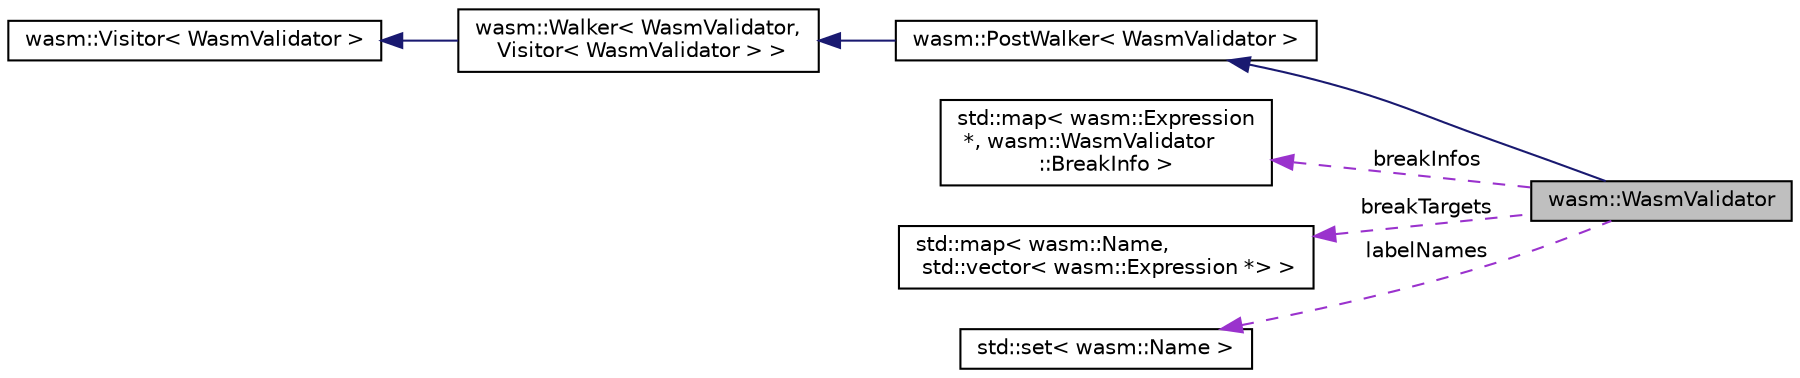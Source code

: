 digraph "wasm::WasmValidator"
{
  edge [fontname="Helvetica",fontsize="10",labelfontname="Helvetica",labelfontsize="10"];
  node [fontname="Helvetica",fontsize="10",shape=record];
  rankdir="LR";
  Node4 [label="wasm::WasmValidator",height=0.2,width=0.4,color="black", fillcolor="grey75", style="filled", fontcolor="black"];
  Node5 -> Node4 [dir="back",color="midnightblue",fontsize="10",style="solid",fontname="Helvetica"];
  Node5 [label="wasm::PostWalker\< WasmValidator \>",height=0.2,width=0.4,color="black", fillcolor="white", style="filled",URL="$structwasm_1_1_post_walker.html"];
  Node6 -> Node5 [dir="back",color="midnightblue",fontsize="10",style="solid",fontname="Helvetica"];
  Node6 [label="wasm::Walker\< WasmValidator,\l Visitor\< WasmValidator \> \>",height=0.2,width=0.4,color="black", fillcolor="white", style="filled",URL="$structwasm_1_1_walker.html"];
  Node7 -> Node6 [dir="back",color="midnightblue",fontsize="10",style="solid",fontname="Helvetica"];
  Node7 [label="wasm::Visitor\< WasmValidator \>",height=0.2,width=0.4,color="black", fillcolor="white", style="filled",URL="$structwasm_1_1_visitor.html"];
  Node8 -> Node4 [dir="back",color="darkorchid3",fontsize="10",style="dashed",label=" breakInfos" ,fontname="Helvetica"];
  Node8 [label="std::map\< wasm::Expression\l *, wasm::WasmValidator\l::BreakInfo \>",height=0.2,width=0.4,color="black", fillcolor="white", style="filled",URL="$classstd_1_1map.html"];
  Node9 -> Node4 [dir="back",color="darkorchid3",fontsize="10",style="dashed",label=" breakTargets" ,fontname="Helvetica"];
  Node9 [label="std::map\< wasm::Name,\l std::vector\< wasm::Expression *\> \>",height=0.2,width=0.4,color="black", fillcolor="white", style="filled",URL="$classstd_1_1map.html"];
  Node10 -> Node4 [dir="back",color="darkorchid3",fontsize="10",style="dashed",label=" labelNames" ,fontname="Helvetica"];
  Node10 [label="std::set\< wasm::Name \>",height=0.2,width=0.4,color="black", fillcolor="white", style="filled",URL="$classstd_1_1set.html"];
}
